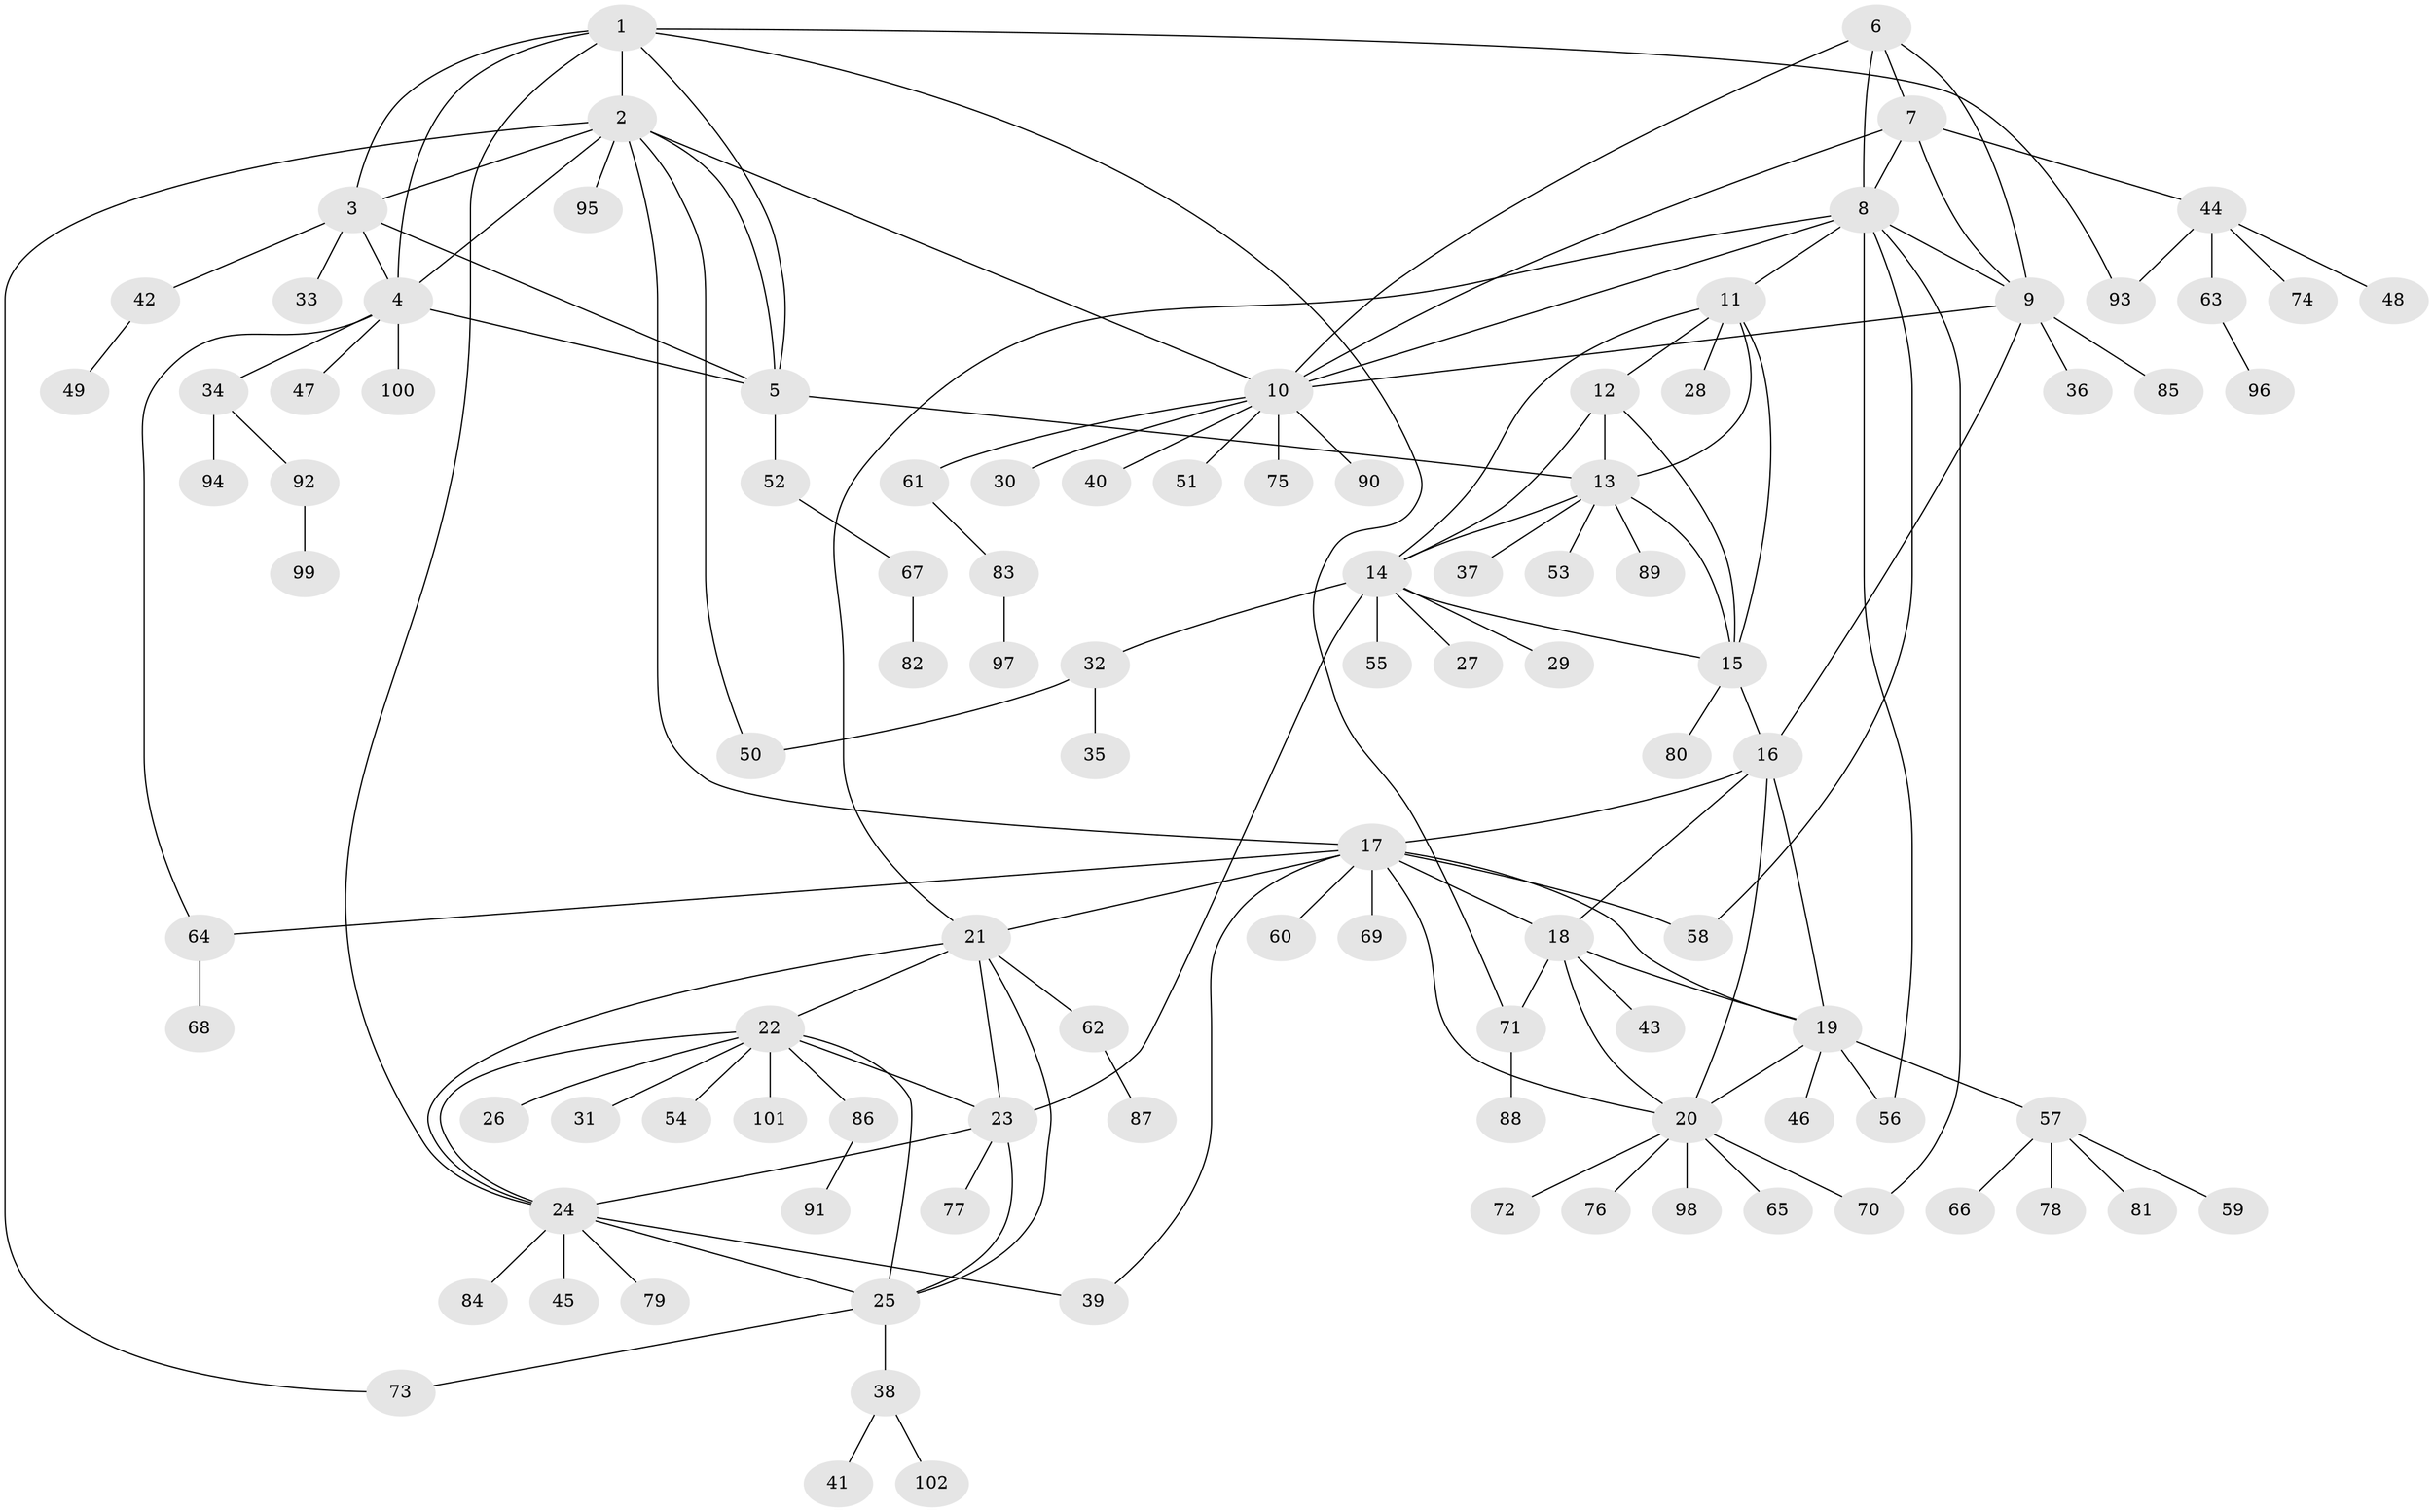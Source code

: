 // coarse degree distribution, {12: 0.03278688524590164, 5: 0.03278688524590164, 2: 0.13114754098360656, 16: 0.01639344262295082, 3: 0.01639344262295082, 6: 0.01639344262295082, 10: 0.01639344262295082, 13: 0.01639344262295082, 1: 0.7049180327868853, 7: 0.01639344262295082}
// Generated by graph-tools (version 1.1) at 2025/57/03/04/25 21:57:50]
// undirected, 102 vertices, 146 edges
graph export_dot {
graph [start="1"]
  node [color=gray90,style=filled];
  1;
  2;
  3;
  4;
  5;
  6;
  7;
  8;
  9;
  10;
  11;
  12;
  13;
  14;
  15;
  16;
  17;
  18;
  19;
  20;
  21;
  22;
  23;
  24;
  25;
  26;
  27;
  28;
  29;
  30;
  31;
  32;
  33;
  34;
  35;
  36;
  37;
  38;
  39;
  40;
  41;
  42;
  43;
  44;
  45;
  46;
  47;
  48;
  49;
  50;
  51;
  52;
  53;
  54;
  55;
  56;
  57;
  58;
  59;
  60;
  61;
  62;
  63;
  64;
  65;
  66;
  67;
  68;
  69;
  70;
  71;
  72;
  73;
  74;
  75;
  76;
  77;
  78;
  79;
  80;
  81;
  82;
  83;
  84;
  85;
  86;
  87;
  88;
  89;
  90;
  91;
  92;
  93;
  94;
  95;
  96;
  97;
  98;
  99;
  100;
  101;
  102;
  1 -- 2;
  1 -- 3;
  1 -- 4;
  1 -- 5;
  1 -- 24;
  1 -- 71;
  1 -- 93;
  2 -- 3;
  2 -- 4;
  2 -- 5;
  2 -- 10;
  2 -- 17;
  2 -- 50;
  2 -- 73;
  2 -- 95;
  3 -- 4;
  3 -- 5;
  3 -- 33;
  3 -- 42;
  4 -- 5;
  4 -- 34;
  4 -- 47;
  4 -- 64;
  4 -- 100;
  5 -- 13;
  5 -- 52;
  6 -- 7;
  6 -- 8;
  6 -- 9;
  6 -- 10;
  7 -- 8;
  7 -- 9;
  7 -- 10;
  7 -- 44;
  8 -- 9;
  8 -- 10;
  8 -- 11;
  8 -- 21;
  8 -- 56;
  8 -- 58;
  8 -- 70;
  9 -- 10;
  9 -- 16;
  9 -- 36;
  9 -- 85;
  10 -- 30;
  10 -- 40;
  10 -- 51;
  10 -- 61;
  10 -- 75;
  10 -- 90;
  11 -- 12;
  11 -- 13;
  11 -- 14;
  11 -- 15;
  11 -- 28;
  12 -- 13;
  12 -- 14;
  12 -- 15;
  13 -- 14;
  13 -- 15;
  13 -- 37;
  13 -- 53;
  13 -- 89;
  14 -- 15;
  14 -- 23;
  14 -- 27;
  14 -- 29;
  14 -- 32;
  14 -- 55;
  15 -- 16;
  15 -- 80;
  16 -- 17;
  16 -- 18;
  16 -- 19;
  16 -- 20;
  17 -- 18;
  17 -- 19;
  17 -- 20;
  17 -- 21;
  17 -- 39;
  17 -- 58;
  17 -- 60;
  17 -- 64;
  17 -- 69;
  18 -- 19;
  18 -- 20;
  18 -- 43;
  18 -- 71;
  19 -- 20;
  19 -- 46;
  19 -- 56;
  19 -- 57;
  20 -- 65;
  20 -- 70;
  20 -- 72;
  20 -- 76;
  20 -- 98;
  21 -- 22;
  21 -- 23;
  21 -- 24;
  21 -- 25;
  21 -- 62;
  22 -- 23;
  22 -- 24;
  22 -- 25;
  22 -- 26;
  22 -- 31;
  22 -- 54;
  22 -- 86;
  22 -- 101;
  23 -- 24;
  23 -- 25;
  23 -- 77;
  24 -- 25;
  24 -- 39;
  24 -- 45;
  24 -- 79;
  24 -- 84;
  25 -- 38;
  25 -- 73;
  32 -- 35;
  32 -- 50;
  34 -- 92;
  34 -- 94;
  38 -- 41;
  38 -- 102;
  42 -- 49;
  44 -- 48;
  44 -- 63;
  44 -- 74;
  44 -- 93;
  52 -- 67;
  57 -- 59;
  57 -- 66;
  57 -- 78;
  57 -- 81;
  61 -- 83;
  62 -- 87;
  63 -- 96;
  64 -- 68;
  67 -- 82;
  71 -- 88;
  83 -- 97;
  86 -- 91;
  92 -- 99;
}
